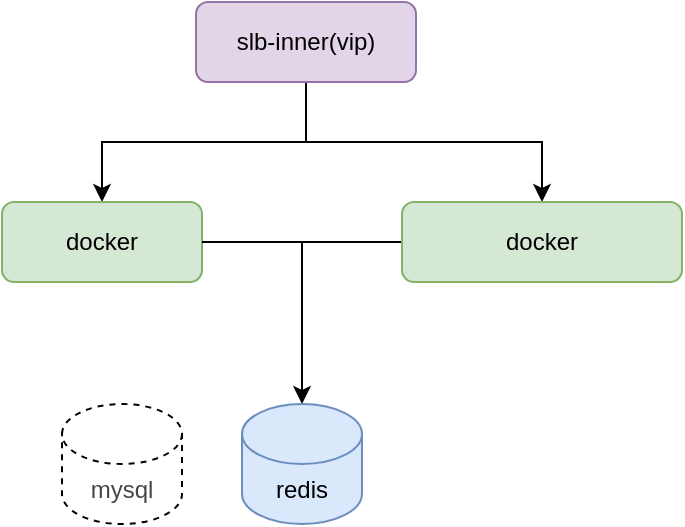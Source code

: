 <mxfile version="15.7.0" type="github">
  <diagram id="L5--w51cDrGdBatEBchr" name="Page-1">
    <mxGraphModel dx="1298" dy="841" grid="1" gridSize="10" guides="1" tooltips="1" connect="1" arrows="1" fold="1" page="1" pageScale="1" pageWidth="827" pageHeight="1169" math="0" shadow="0">
      <root>
        <mxCell id="0" />
        <mxCell id="1" parent="0" />
        <mxCell id="M6F2418os_bE7MIvvbno-8" style="edgeStyle=orthogonalEdgeStyle;rounded=0;orthogonalLoop=1;jettySize=auto;html=1;entryX=0.5;entryY=0;entryDx=0;entryDy=0;fontColor=#474747;" edge="1" parent="1" source="M6F2418os_bE7MIvvbno-1" target="M6F2418os_bE7MIvvbno-4">
          <mxGeometry relative="1" as="geometry" />
        </mxCell>
        <mxCell id="M6F2418os_bE7MIvvbno-11" style="edgeStyle=orthogonalEdgeStyle;rounded=0;orthogonalLoop=1;jettySize=auto;html=1;entryX=0.5;entryY=0;entryDx=0;entryDy=0;fontColor=#474747;" edge="1" parent="1" source="M6F2418os_bE7MIvvbno-1" target="M6F2418os_bE7MIvvbno-3">
          <mxGeometry relative="1" as="geometry" />
        </mxCell>
        <mxCell id="M6F2418os_bE7MIvvbno-1" value="slb-inner(vip)" style="rounded=1;whiteSpace=wrap;html=1;fillColor=#e1d5e7;strokeColor=#9673a6;" vertex="1" parent="1">
          <mxGeometry x="307" y="260" width="110" height="40" as="geometry" />
        </mxCell>
        <mxCell id="M6F2418os_bE7MIvvbno-9" style="edgeStyle=orthogonalEdgeStyle;rounded=0;orthogonalLoop=1;jettySize=auto;html=1;entryX=0.5;entryY=0;entryDx=0;entryDy=0;entryPerimeter=0;fontColor=#474747;" edge="1" parent="1" source="M6F2418os_bE7MIvvbno-3" target="M6F2418os_bE7MIvvbno-6">
          <mxGeometry relative="1" as="geometry" />
        </mxCell>
        <mxCell id="M6F2418os_bE7MIvvbno-3" value="docker" style="rounded=1;whiteSpace=wrap;html=1;fillColor=#d5e8d4;strokeColor=#82b366;" vertex="1" parent="1">
          <mxGeometry x="210" y="360" width="100" height="40" as="geometry" />
        </mxCell>
        <mxCell id="M6F2418os_bE7MIvvbno-12" value="" style="edgeStyle=orthogonalEdgeStyle;rounded=0;orthogonalLoop=1;jettySize=auto;html=1;fontColor=#474747;endArrow=none;endFill=0;" edge="1" parent="1" source="M6F2418os_bE7MIvvbno-4" target="M6F2418os_bE7MIvvbno-3">
          <mxGeometry relative="1" as="geometry" />
        </mxCell>
        <mxCell id="M6F2418os_bE7MIvvbno-4" value="docker" style="rounded=1;whiteSpace=wrap;html=1;fillColor=#d5e8d4;strokeColor=#82b366;" vertex="1" parent="1">
          <mxGeometry x="410" y="360" width="140" height="40" as="geometry" />
        </mxCell>
        <mxCell id="M6F2418os_bE7MIvvbno-5" value="&lt;font color=&quot;#474747&quot;&gt;mysql&lt;/font&gt;" style="shape=cylinder3;whiteSpace=wrap;html=1;boundedLbl=1;backgroundOutline=1;size=15;dashed=1;" vertex="1" parent="1">
          <mxGeometry x="240" y="461" width="60" height="60" as="geometry" />
        </mxCell>
        <mxCell id="M6F2418os_bE7MIvvbno-6" value="redis" style="shape=cylinder3;whiteSpace=wrap;html=1;boundedLbl=1;backgroundOutline=1;size=15;fillColor=#dae8fc;strokeColor=#6c8ebf;" vertex="1" parent="1">
          <mxGeometry x="330" y="461" width="60" height="60" as="geometry" />
        </mxCell>
      </root>
    </mxGraphModel>
  </diagram>
</mxfile>
